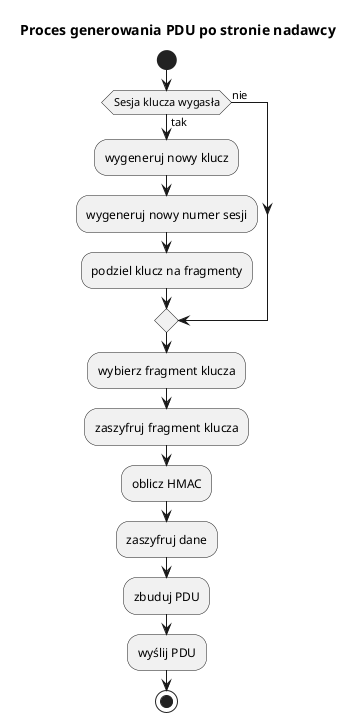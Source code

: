 @startuml
title Proces generowania PDU po stronie nadawcy
start
if (Sesja klucza wygasła) then (tak)
    :wygeneruj nowy klucz;
    :wygeneruj nowy numer sesji;
    :podziel klucz na fragmenty;
else (nie)
endif
:wybierz fragment klucza;
:zaszyfruj fragment klucza;
:oblicz HMAC;
:zaszyfruj dane;
:zbuduj PDU;
:wyślij PDU;
stop
@enduml
